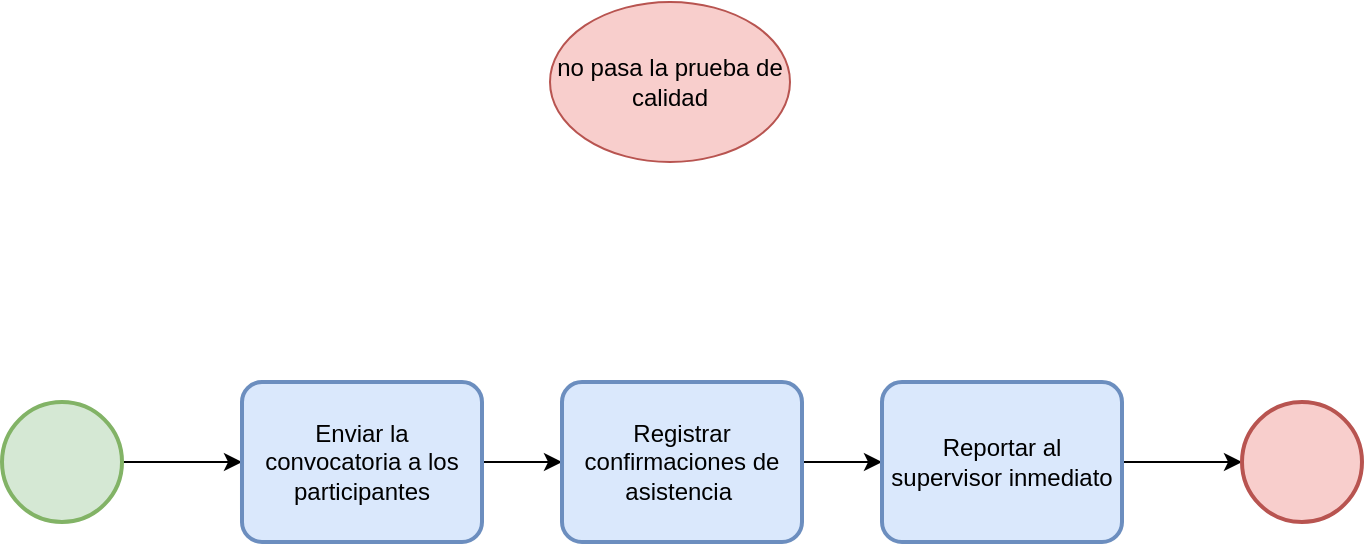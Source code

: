 <mxfile version="20.3.0" type="device"><diagram name="Página-1" id="Uc9wi1665r5-yHZadz6x"><mxGraphModel dx="868" dy="553" grid="1" gridSize="10" guides="1" tooltips="1" connect="1" arrows="1" fold="1" page="1" pageScale="1" pageWidth="827" pageHeight="1169" math="0" shadow="0"><root><mxCell id="0"/><mxCell id="1" parent="0"/><mxCell id="jMhhRykYJ0tR0ChIbErZ-6" style="edgeStyle=orthogonalEdgeStyle;rounded=0;orthogonalLoop=1;jettySize=auto;html=1;entryX=0;entryY=0.5;entryDx=0;entryDy=0;entryPerimeter=0;" parent="1" source="jMhhRykYJ0tR0ChIbErZ-1" target="jMhhRykYJ0tR0ChIbErZ-2" edge="1"><mxGeometry relative="1" as="geometry"/></mxCell><mxCell id="jMhhRykYJ0tR0ChIbErZ-1" value="" style="points=[[0.145,0.145,0],[0.5,0,0],[0.855,0.145,0],[1,0.5,0],[0.855,0.855,0],[0.5,1,0],[0.145,0.855,0],[0,0.5,0]];shape=mxgraph.bpmn.event;html=1;verticalLabelPosition=bottom;labelBackgroundColor=#ffffff;verticalAlign=top;align=center;perimeter=ellipsePerimeter;outlineConnect=0;aspect=fixed;outline=standard;symbol=general;fillColor=#d5e8d4;strokeColor=#82b366;strokeWidth=2;" parent="1" vertex="1"><mxGeometry x="80" y="250" width="60" height="60" as="geometry"/></mxCell><mxCell id="jMhhRykYJ0tR0ChIbErZ-7" style="edgeStyle=orthogonalEdgeStyle;rounded=0;orthogonalLoop=1;jettySize=auto;html=1;entryX=0;entryY=0.5;entryDx=0;entryDy=0;entryPerimeter=0;" parent="1" source="jMhhRykYJ0tR0ChIbErZ-2" target="jMhhRykYJ0tR0ChIbErZ-3" edge="1"><mxGeometry relative="1" as="geometry"/></mxCell><mxCell id="jMhhRykYJ0tR0ChIbErZ-2" value="Enviar la convocatoria a los participantes" style="points=[[0.25,0,0],[0.5,0,0],[0.75,0,0],[1,0.25,0],[1,0.5,0],[1,0.75,0],[0.75,1,0],[0.5,1,0],[0.25,1,0],[0,0.75,0],[0,0.5,0],[0,0.25,0]];shape=mxgraph.bpmn.task;whiteSpace=wrap;rectStyle=rounded;size=10;html=1;taskMarker=abstract;strokeWidth=2;fillColor=#dae8fc;strokeColor=#6c8ebf;" parent="1" vertex="1"><mxGeometry x="200" y="240" width="120" height="80" as="geometry"/></mxCell><mxCell id="jMhhRykYJ0tR0ChIbErZ-9" style="edgeStyle=orthogonalEdgeStyle;rounded=0;orthogonalLoop=1;jettySize=auto;html=1;entryX=0;entryY=0.5;entryDx=0;entryDy=0;entryPerimeter=0;" parent="1" source="jMhhRykYJ0tR0ChIbErZ-3" target="jMhhRykYJ0tR0ChIbErZ-4" edge="1"><mxGeometry relative="1" as="geometry"/></mxCell><mxCell id="jMhhRykYJ0tR0ChIbErZ-3" value="Registrar confirmaciones de asistencia&amp;nbsp;" style="points=[[0.25,0,0],[0.5,0,0],[0.75,0,0],[1,0.25,0],[1,0.5,0],[1,0.75,0],[0.75,1,0],[0.5,1,0],[0.25,1,0],[0,0.75,0],[0,0.5,0],[0,0.25,0]];shape=mxgraph.bpmn.task;whiteSpace=wrap;rectStyle=rounded;size=10;html=1;taskMarker=abstract;strokeWidth=2;fillColor=#dae8fc;strokeColor=#6c8ebf;" parent="1" vertex="1"><mxGeometry x="360" y="240" width="120" height="80" as="geometry"/></mxCell><mxCell id="jMhhRykYJ0tR0ChIbErZ-10" style="edgeStyle=orthogonalEdgeStyle;rounded=0;orthogonalLoop=1;jettySize=auto;html=1;" parent="1" source="jMhhRykYJ0tR0ChIbErZ-4" target="jMhhRykYJ0tR0ChIbErZ-5" edge="1"><mxGeometry relative="1" as="geometry"/></mxCell><mxCell id="jMhhRykYJ0tR0ChIbErZ-4" value="Reportar al supervisor inmediato" style="points=[[0.25,0,0],[0.5,0,0],[0.75,0,0],[1,0.25,0],[1,0.5,0],[1,0.75,0],[0.75,1,0],[0.5,1,0],[0.25,1,0],[0,0.75,0],[0,0.5,0],[0,0.25,0]];shape=mxgraph.bpmn.task;whiteSpace=wrap;rectStyle=rounded;size=10;html=1;taskMarker=abstract;strokeWidth=2;fillColor=#dae8fc;strokeColor=#6c8ebf;" parent="1" vertex="1"><mxGeometry x="520" y="240" width="120" height="80" as="geometry"/></mxCell><mxCell id="jMhhRykYJ0tR0ChIbErZ-5" value="" style="points=[[0.145,0.145,0],[0.5,0,0],[0.855,0.145,0],[1,0.5,0],[0.855,0.855,0],[0.5,1,0],[0.145,0.855,0],[0,0.5,0]];shape=mxgraph.bpmn.event;html=1;verticalLabelPosition=bottom;labelBackgroundColor=#ffffff;verticalAlign=top;align=center;perimeter=ellipsePerimeter;outlineConnect=0;aspect=fixed;outline=standard;symbol=general;fillColor=#f8cecc;strokeColor=#b85450;strokeWidth=2;" parent="1" vertex="1"><mxGeometry x="700" y="250" width="60" height="60" as="geometry"/></mxCell><mxCell id="L3GZW9WUDJh8DjgQLJXi-1" value="no pasa la prueba de calidad" style="ellipse;whiteSpace=wrap;html=1;fillColor=#f8cecc;strokeColor=#b85450;" vertex="1" parent="1"><mxGeometry x="354" y="50" width="120" height="80" as="geometry"/></mxCell></root></mxGraphModel></diagram></mxfile>